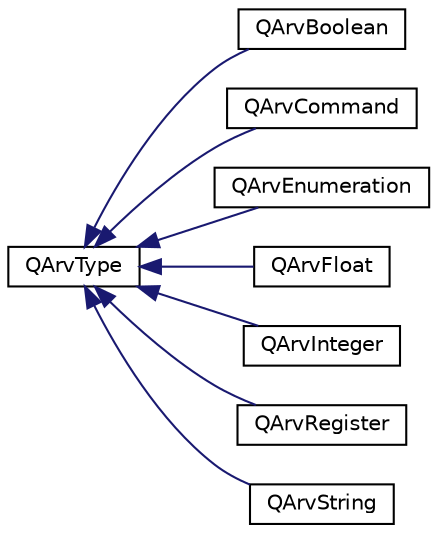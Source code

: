 digraph "Graphical Class Hierarchy"
{
  edge [fontname="Helvetica",fontsize="10",labelfontname="Helvetica",labelfontsize="10"];
  node [fontname="Helvetica",fontsize="10",shape=record];
  rankdir="LR";
  Node1 [label="QArvType",height=0.2,width=0.4,color="black", fillcolor="white", style="filled",URL="$struct_q_arv_type.html",tooltip="These types are used by the QArvCamera model and delegate to edit feature node values. "];
  Node1 -> Node2 [dir="back",color="midnightblue",fontsize="10",style="solid",fontname="Helvetica"];
  Node2 [label="QArvBoolean",height=0.2,width=0.4,color="black", fillcolor="white", style="filled",URL="$struct_q_arv_boolean.html"];
  Node1 -> Node3 [dir="back",color="midnightblue",fontsize="10",style="solid",fontname="Helvetica"];
  Node3 [label="QArvCommand",height=0.2,width=0.4,color="black", fillcolor="white", style="filled",URL="$struct_q_arv_command.html"];
  Node1 -> Node4 [dir="back",color="midnightblue",fontsize="10",style="solid",fontname="Helvetica"];
  Node4 [label="QArvEnumeration",height=0.2,width=0.4,color="black", fillcolor="white", style="filled",URL="$struct_q_arv_enumeration.html"];
  Node1 -> Node5 [dir="back",color="midnightblue",fontsize="10",style="solid",fontname="Helvetica"];
  Node5 [label="QArvFloat",height=0.2,width=0.4,color="black", fillcolor="white", style="filled",URL="$struct_q_arv_float.html"];
  Node1 -> Node6 [dir="back",color="midnightblue",fontsize="10",style="solid",fontname="Helvetica"];
  Node6 [label="QArvInteger",height=0.2,width=0.4,color="black", fillcolor="white", style="filled",URL="$struct_q_arv_integer.html"];
  Node1 -> Node7 [dir="back",color="midnightblue",fontsize="10",style="solid",fontname="Helvetica"];
  Node7 [label="QArvRegister",height=0.2,width=0.4,color="black", fillcolor="white", style="filled",URL="$struct_q_arv_register.html"];
  Node1 -> Node8 [dir="back",color="midnightblue",fontsize="10",style="solid",fontname="Helvetica"];
  Node8 [label="QArvString",height=0.2,width=0.4,color="black", fillcolor="white", style="filled",URL="$struct_q_arv_string.html"];
}
